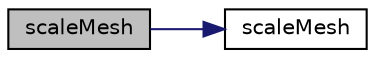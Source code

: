 digraph "scaleMesh"
{
  bgcolor="transparent";
  edge [fontname="Helvetica",fontsize="10",labelfontname="Helvetica",labelfontsize="10"];
  node [fontname="Helvetica",fontsize="10",shape=record];
  rankdir="LR";
  Node766 [label="scaleMesh",height=0.2,width=0.4,color="black", fillcolor="grey75", style="filled", fontcolor="black"];
  Node766 -> Node767 [color="midnightblue",fontsize="10",style="solid",fontname="Helvetica"];
  Node767 [label="scaleMesh",height=0.2,width=0.4,color="black",URL="$a22297.html#ade5e6b000d223fdb79a1d68dfcb1a343",tooltip="Move mesh with given scale. Return true if mesh ok or has. "];
}
